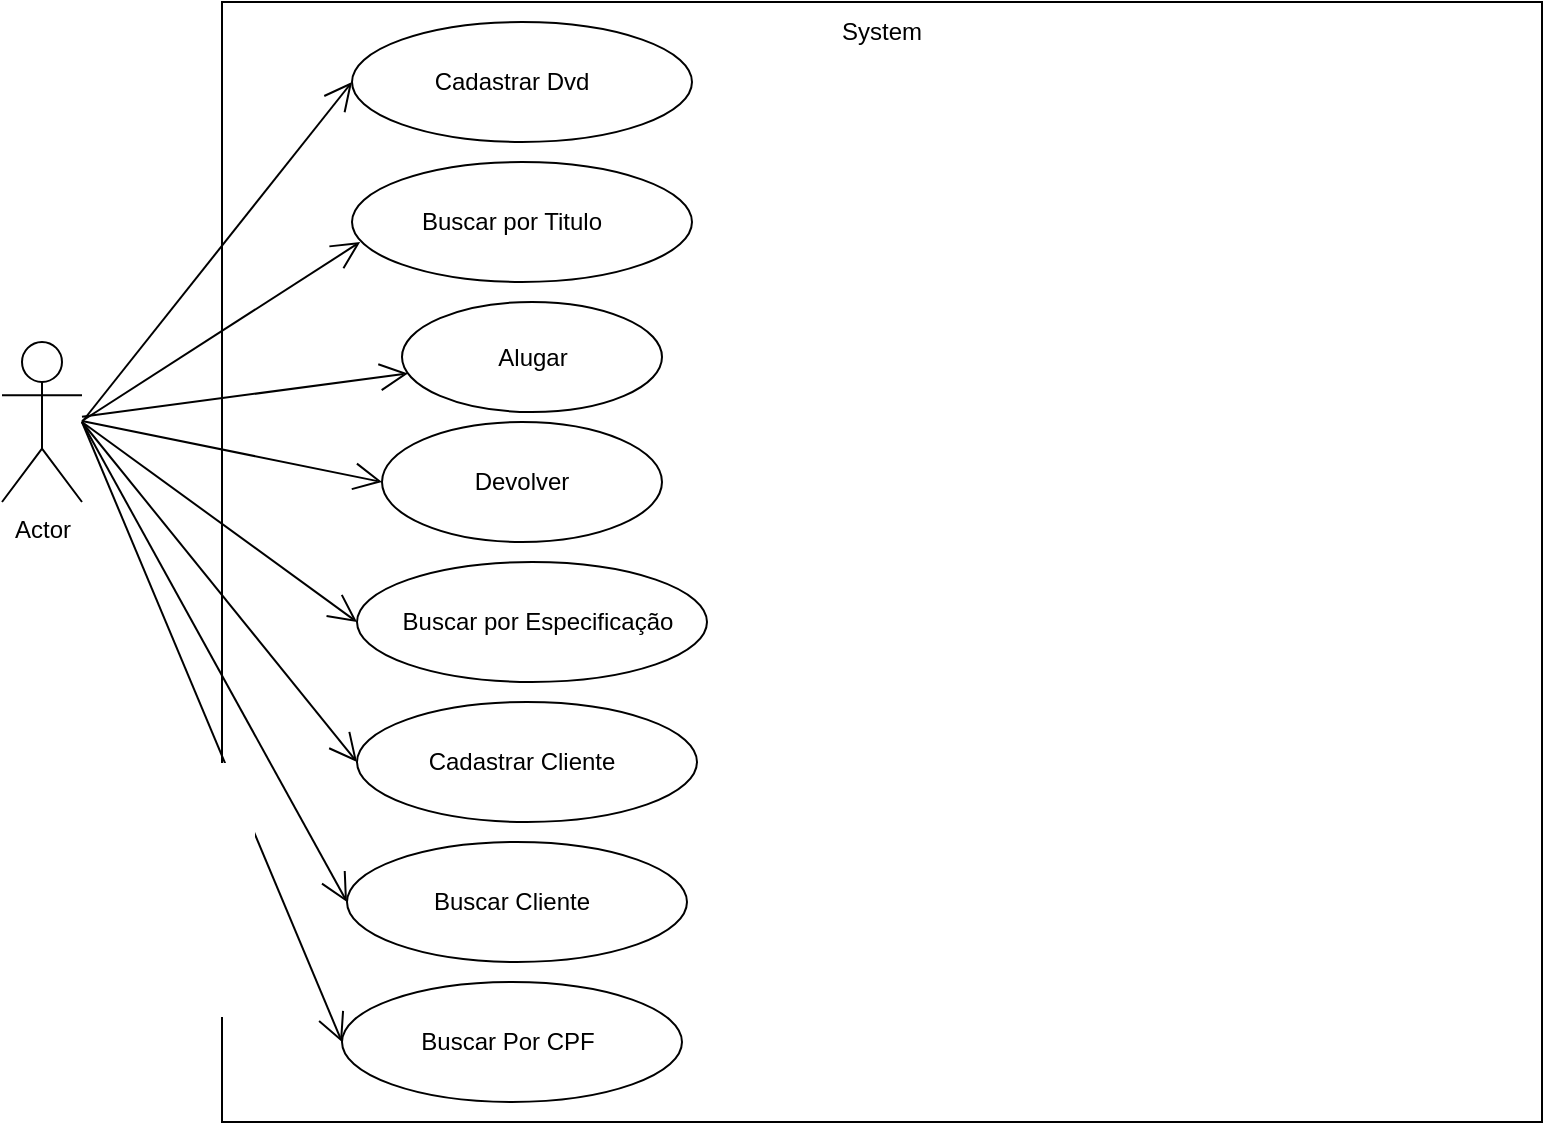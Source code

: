 <mxfile version="20.5.3" type="device"><diagram id="8mf5Bzz8UkUp3mFAmqY2" name="Página-1"><mxGraphModel dx="828" dy="1582" grid="1" gridSize="10" guides="1" tooltips="1" connect="1" arrows="1" fold="1" page="1" pageScale="1" pageWidth="827" pageHeight="1169" math="0" shadow="0"><root><mxCell id="0"/><mxCell id="1" parent="0"/><mxCell id="O5taNAgVBIaOBgWvoOia-1" value="Actor" style="shape=umlActor;verticalLabelPosition=bottom;verticalAlign=top;html=1;outlineConnect=0;" parent="1" vertex="1"><mxGeometry x="40" y="160" width="40" height="80" as="geometry"/></mxCell><mxCell id="O5taNAgVBIaOBgWvoOia-2" value="" style="rounded=0;whiteSpace=wrap;html=1;" parent="1" vertex="1"><mxGeometry x="150" y="-10" width="660" height="560" as="geometry"/></mxCell><mxCell id="O5taNAgVBIaOBgWvoOia-3" value="System" style="text;html=1;strokeColor=none;fillColor=none;align=center;verticalAlign=middle;whiteSpace=wrap;rounded=0;" parent="1" vertex="1"><mxGeometry x="450" y="-10" width="60" height="30" as="geometry"/></mxCell><mxCell id="O5taNAgVBIaOBgWvoOia-4" value="" style="ellipse;whiteSpace=wrap;html=1;" parent="1" vertex="1"><mxGeometry x="215" width="170" height="60" as="geometry"/></mxCell><mxCell id="O5taNAgVBIaOBgWvoOia-5" value="" style="ellipse;whiteSpace=wrap;html=1;" parent="1" vertex="1"><mxGeometry x="215" y="70" width="170" height="60" as="geometry"/></mxCell><mxCell id="O5taNAgVBIaOBgWvoOia-7" value="" style="ellipse;whiteSpace=wrap;html=1;" parent="1" vertex="1"><mxGeometry x="217.5" y="270" width="175" height="60" as="geometry"/></mxCell><mxCell id="O5taNAgVBIaOBgWvoOia-9" value="" style="ellipse;whiteSpace=wrap;html=1;" parent="1" vertex="1"><mxGeometry x="217.5" y="340" width="170" height="60" as="geometry"/></mxCell><mxCell id="O5taNAgVBIaOBgWvoOia-10" value="" style="ellipse;whiteSpace=wrap;html=1;" parent="1" vertex="1"><mxGeometry x="240" y="140" width="130" height="55" as="geometry"/></mxCell><mxCell id="O5taNAgVBIaOBgWvoOia-11" value="" style="ellipse;whiteSpace=wrap;html=1;" parent="1" vertex="1"><mxGeometry x="230" y="200" width="140" height="60" as="geometry"/></mxCell><mxCell id="O5taNAgVBIaOBgWvoOia-12" value="" style="endArrow=open;endFill=1;endSize=12;html=1;rounded=0;entryX=0;entryY=0.5;entryDx=0;entryDy=0;" parent="1" target="O5taNAgVBIaOBgWvoOia-4" edge="1"><mxGeometry width="160" relative="1" as="geometry"><mxPoint x="80" y="200" as="sourcePoint"/><mxPoint x="240" y="170" as="targetPoint"/></mxGeometry></mxCell><mxCell id="O5taNAgVBIaOBgWvoOia-13" value="" style="endArrow=open;endFill=1;endSize=12;html=1;rounded=0;entryX=0.024;entryY=0.667;entryDx=0;entryDy=0;entryPerimeter=0;" parent="1" target="O5taNAgVBIaOBgWvoOia-5" edge="1"><mxGeometry width="160" relative="1" as="geometry"><mxPoint x="80" y="199.5" as="sourcePoint"/><mxPoint x="240" y="199.5" as="targetPoint"/></mxGeometry></mxCell><mxCell id="O5taNAgVBIaOBgWvoOia-17" value="" style="endArrow=open;endFill=1;endSize=12;html=1;rounded=0;entryX=0;entryY=0.5;entryDx=0;entryDy=0;" parent="1" target="O5taNAgVBIaOBgWvoOia-7" edge="1"><mxGeometry width="160" relative="1" as="geometry"><mxPoint x="80" y="200" as="sourcePoint"/><mxPoint x="250" y="210" as="targetPoint"/></mxGeometry></mxCell><mxCell id="O5taNAgVBIaOBgWvoOia-18" value="" style="endArrow=open;endFill=1;endSize=12;html=1;rounded=0;entryX=0;entryY=0.5;entryDx=0;entryDy=0;" parent="1" target="fCCJ_7S85sMmX6dNa3kC-1" edge="1"><mxGeometry width="160" relative="1" as="geometry"><mxPoint x="80" y="200" as="sourcePoint"/><mxPoint x="190" y="440" as="targetPoint"/></mxGeometry></mxCell><mxCell id="O5taNAgVBIaOBgWvoOia-19" value="" style="endArrow=open;endFill=1;endSize=12;html=1;rounded=0;entryX=0;entryY=0.5;entryDx=0;entryDy=0;" parent="1" target="O5taNAgVBIaOBgWvoOia-9" edge="1"><mxGeometry width="160" relative="1" as="geometry"><mxPoint x="80" y="200" as="sourcePoint"/><mxPoint x="215" y="409.5" as="targetPoint"/></mxGeometry></mxCell><mxCell id="Xn8vD4NkGYyuje74mwrS-1" value="Cadastrar Dvd" style="text;html=1;strokeColor=none;fillColor=none;align=center;verticalAlign=middle;whiteSpace=wrap;rounded=0;" parent="1" vertex="1"><mxGeometry x="235" y="15" width="120" height="30" as="geometry"/></mxCell><mxCell id="Xn8vD4NkGYyuje74mwrS-2" value="Buscar por Titulo" style="text;html=1;strokeColor=none;fillColor=none;align=center;verticalAlign=middle;whiteSpace=wrap;rounded=0;" parent="1" vertex="1"><mxGeometry x="235" y="85" width="120" height="30" as="geometry"/></mxCell><mxCell id="Xn8vD4NkGYyuje74mwrS-4" value="Buscar por Especificação" style="text;html=1;strokeColor=none;fillColor=none;align=center;verticalAlign=middle;whiteSpace=wrap;rounded=0;" parent="1" vertex="1"><mxGeometry x="232.5" y="285" width="150" height="30" as="geometry"/></mxCell><mxCell id="Xn8vD4NkGYyuje74mwrS-6" value="Cadastrar Cliente" style="text;html=1;strokeColor=none;fillColor=none;align=center;verticalAlign=middle;whiteSpace=wrap;rounded=0;" parent="1" vertex="1"><mxGeometry x="240" y="355" width="120" height="30" as="geometry"/></mxCell><mxCell id="Xn8vD4NkGYyuje74mwrS-7" value="Alugar" style="text;html=1;strokeColor=none;fillColor=none;align=center;verticalAlign=middle;whiteSpace=wrap;rounded=0;" parent="1" vertex="1"><mxGeometry x="267.5" y="152.5" width="75" height="30" as="geometry"/></mxCell><mxCell id="Xn8vD4NkGYyuje74mwrS-8" value="Devolver" style="text;html=1;strokeColor=none;fillColor=none;align=center;verticalAlign=middle;whiteSpace=wrap;rounded=0;" parent="1" vertex="1"><mxGeometry x="240" y="215" width="120" height="30" as="geometry"/></mxCell><mxCell id="HgqbLmEEAlEBZVTcmFQo-2" value="" style="endArrow=open;endFill=1;endSize=12;html=1;rounded=0;" parent="1" source="O5taNAgVBIaOBgWvoOia-1" edge="1" target="O5taNAgVBIaOBgWvoOia-10"><mxGeometry width="160" relative="1" as="geometry"><mxPoint x="80" y="187" as="sourcePoint"/><mxPoint x="240" y="187" as="targetPoint"/></mxGeometry></mxCell><mxCell id="HgqbLmEEAlEBZVTcmFQo-3" value="" style="endArrow=open;endFill=1;endSize=12;html=1;rounded=0;entryX=0;entryY=0.5;entryDx=0;entryDy=0;" parent="1" target="O5taNAgVBIaOBgWvoOia-11" edge="1"><mxGeometry width="160" relative="1" as="geometry"><mxPoint x="80" y="199.5" as="sourcePoint"/><mxPoint x="240" y="199.5" as="targetPoint"/></mxGeometry></mxCell><mxCell id="fCCJ_7S85sMmX6dNa3kC-1" value="" style="ellipse;whiteSpace=wrap;html=1;" vertex="1" parent="1"><mxGeometry x="212.5" y="410" width="170" height="60" as="geometry"/></mxCell><mxCell id="fCCJ_7S85sMmX6dNa3kC-2" value="Buscar Cliente" style="text;html=1;strokeColor=none;fillColor=none;align=center;verticalAlign=middle;whiteSpace=wrap;rounded=0;" vertex="1" parent="1"><mxGeometry x="235" y="425" width="120" height="30" as="geometry"/></mxCell><mxCell id="fCCJ_7S85sMmX6dNa3kC-3" value="" style="ellipse;whiteSpace=wrap;html=1;" vertex="1" parent="1"><mxGeometry x="210" y="480" width="170" height="60" as="geometry"/></mxCell><mxCell id="fCCJ_7S85sMmX6dNa3kC-4" value="Buscar Por CPF" style="text;html=1;strokeColor=none;fillColor=none;align=center;verticalAlign=middle;whiteSpace=wrap;rounded=0;" vertex="1" parent="1"><mxGeometry x="232.5" y="495" width="120" height="30" as="geometry"/></mxCell><mxCell id="fCCJ_7S85sMmX6dNa3kC-5" value="" style="endArrow=open;endFill=1;endSize=12;html=1;rounded=0;entryX=0;entryY=0.5;entryDx=0;entryDy=0;" edge="1" parent="1" target="fCCJ_7S85sMmX6dNa3kC-3"><mxGeometry width="160" relative="1" as="geometry"><mxPoint x="80" y="200" as="sourcePoint"/><mxPoint x="202.5" y="510" as="targetPoint"/></mxGeometry></mxCell></root></mxGraphModel></diagram></mxfile>
